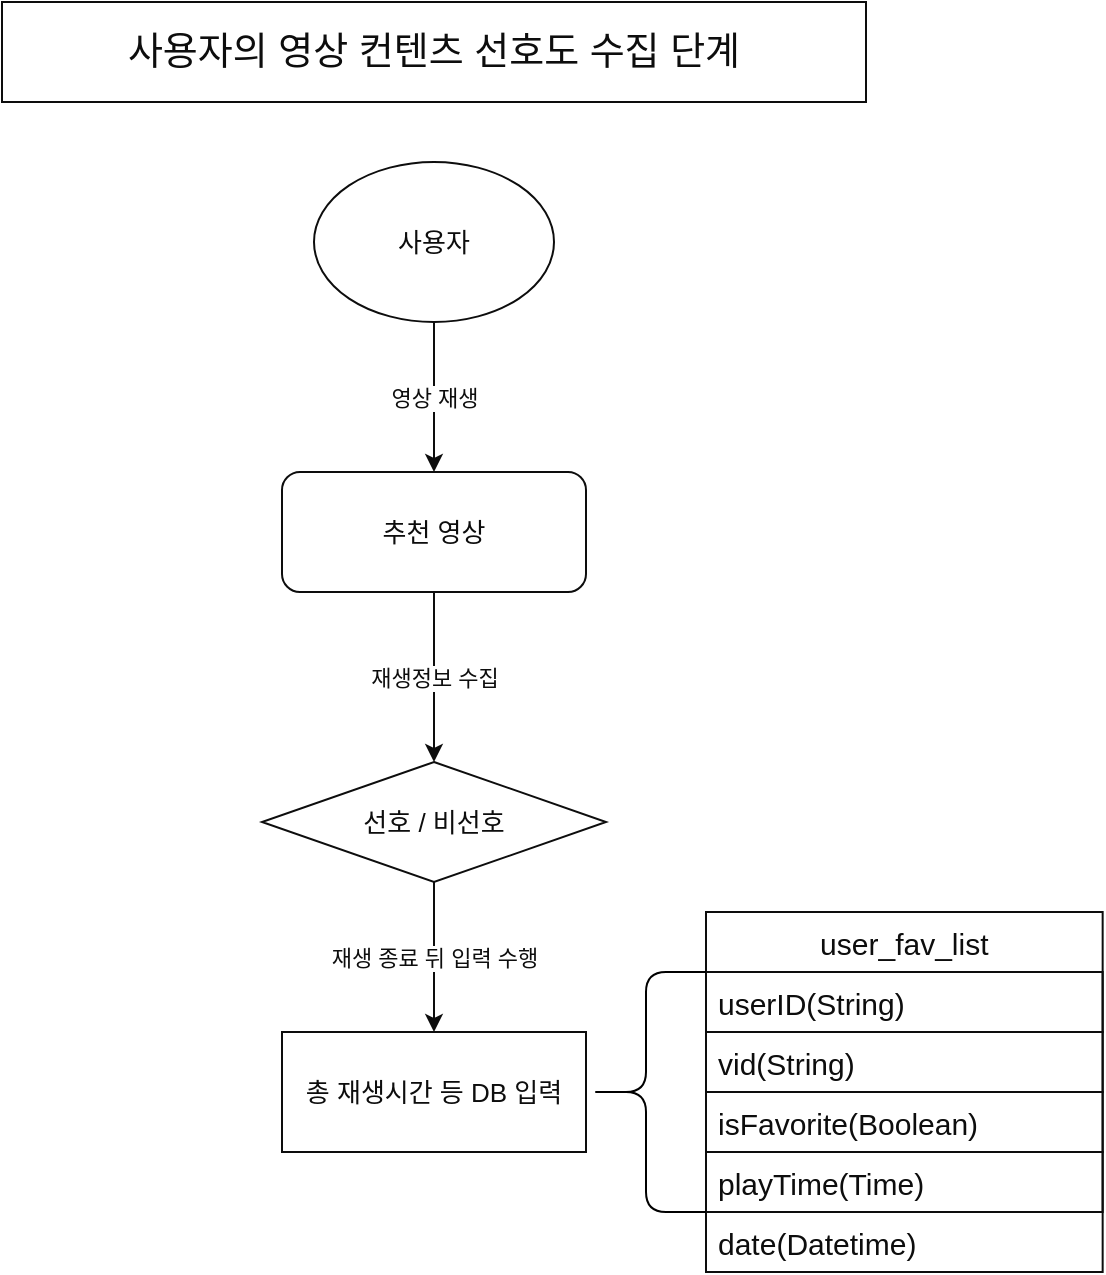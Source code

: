 <mxfile pages="2">
    <diagram id="eZ-yV8eqicl51WyZJ-xb" name="Page-5">
        <mxGraphModel dx="668" dy="582" grid="1" gridSize="10" guides="1" tooltips="1" connect="1" arrows="1" fold="1" page="0" pageScale="1" pageWidth="827" pageHeight="1169" math="0" shadow="0">
            <root>
                <mxCell id="NY6IZLNCS-ueCv-Cynkw-0"/>
                <mxCell id="NY6IZLNCS-ueCv-Cynkw-1" parent="NY6IZLNCS-ueCv-Cynkw-0"/>
                <mxCell id="MJ54dRB_TprAU0uJIj3x-5" value="영상 재생" style="edgeStyle=none;html=1;exitX=0.5;exitY=1;exitDx=0;exitDy=0;strokeColor=#0D0D0D;fontColor=#0D0D0D;" parent="NY6IZLNCS-ueCv-Cynkw-1" source="MJ54dRB_TprAU0uJIj3x-0" target="MJ54dRB_TprAU0uJIj3x-1" edge="1">
                    <mxGeometry relative="1" as="geometry"/>
                </mxCell>
                <mxCell id="MJ54dRB_TprAU0uJIj3x-0" value="사용자" style="ellipse;whiteSpace=wrap;html=1;strokeColor=#0D0D0D;fontColor=#0D0D0D;fontSize=13;" parent="NY6IZLNCS-ueCv-Cynkw-1" vertex="1">
                    <mxGeometry x="354" y="120" width="120" height="80" as="geometry"/>
                </mxCell>
                <mxCell id="MJ54dRB_TprAU0uJIj3x-4" value="재생정보 수집" style="edgeStyle=none;html=1;exitX=0.5;exitY=1;exitDx=0;exitDy=0;strokeColor=#0D0D0D;fontColor=#0D0D0D;" parent="NY6IZLNCS-ueCv-Cynkw-1" source="MJ54dRB_TprAU0uJIj3x-1" target="MJ54dRB_TprAU0uJIj3x-2" edge="1">
                    <mxGeometry relative="1" as="geometry"/>
                </mxCell>
                <mxCell id="MJ54dRB_TprAU0uJIj3x-1" value="추천 영상" style="rounded=1;whiteSpace=wrap;html=1;strokeColor=#0D0D0D;fontColor=#0D0D0D;fontSize=13;" parent="NY6IZLNCS-ueCv-Cynkw-1" vertex="1">
                    <mxGeometry x="338" y="275" width="152" height="60" as="geometry"/>
                </mxCell>
                <mxCell id="MJ54dRB_TprAU0uJIj3x-12" value="재생 종료 뒤 입력 수행" style="edgeStyle=none;html=1;exitX=0.5;exitY=1;exitDx=0;exitDy=0;entryX=0.5;entryY=0;entryDx=0;entryDy=0;strokeColor=#0D0D0D;fontColor=#0D0D0D;" parent="NY6IZLNCS-ueCv-Cynkw-1" source="MJ54dRB_TprAU0uJIj3x-2" target="MJ54dRB_TprAU0uJIj3x-11" edge="1">
                    <mxGeometry relative="1" as="geometry"/>
                </mxCell>
                <mxCell id="MJ54dRB_TprAU0uJIj3x-2" value="선호 / 비선호" style="rhombus;whiteSpace=wrap;html=1;strokeColor=#0D0D0D;fontColor=#0D0D0D;fontSize=13;" parent="NY6IZLNCS-ueCv-Cynkw-1" vertex="1">
                    <mxGeometry x="328" y="420" width="172" height="60" as="geometry"/>
                </mxCell>
                <object label="user_fav_list" dddd="" id="MJ54dRB_TprAU0uJIj3x-6">
                    <mxCell style="swimlane;fontStyle=0;childLayout=stackLayout;horizontal=1;startSize=30;horizontalStack=0;resizeParent=1;resizeParentMax=0;resizeLast=0;collapsible=1;marginBottom=0;strokeColor=#0D0D0D;fontColor=#0D0D0D;fontSize=15;" parent="NY6IZLNCS-ueCv-Cynkw-1" vertex="1">
                        <mxGeometry x="550" y="495" width="198.33" height="180" as="geometry">
                            <mxRectangle x="344" y="560" width="100" height="30" as="alternateBounds"/>
                        </mxGeometry>
                    </mxCell>
                </object>
                <mxCell id="MJ54dRB_TprAU0uJIj3x-7" value="userID(String)" style="text;align=left;verticalAlign=middle;spacingLeft=4;spacingRight=4;overflow=hidden;points=[[0,0.5],[1,0.5]];portConstraint=eastwest;rotatable=0;strokeColor=#0D0D0D;fontColor=#0D0D0D;fontSize=15;" parent="MJ54dRB_TprAU0uJIj3x-6" vertex="1">
                    <mxGeometry y="30" width="198.33" height="30" as="geometry"/>
                </mxCell>
                <mxCell id="MJ54dRB_TprAU0uJIj3x-8" value="vid(String)" style="text;align=left;verticalAlign=middle;spacingLeft=4;spacingRight=4;overflow=hidden;points=[[0,0.5],[1,0.5]];portConstraint=eastwest;rotatable=0;strokeColor=#0D0D0D;fontColor=#0D0D0D;fontSize=15;" parent="MJ54dRB_TprAU0uJIj3x-6" vertex="1">
                    <mxGeometry y="60" width="198.33" height="30" as="geometry"/>
                </mxCell>
                <object label="isFavorite(Boolean)" play_time="" id="MJ54dRB_TprAU0uJIj3x-9">
                    <mxCell style="text;align=left;verticalAlign=middle;spacingLeft=4;spacingRight=4;overflow=hidden;points=[[0,0.5],[1,0.5]];portConstraint=eastwest;rotatable=0;strokeColor=#0D0D0D;fontColor=#0D0D0D;fontSize=15;" parent="MJ54dRB_TprAU0uJIj3x-6" vertex="1">
                        <mxGeometry y="90" width="198.33" height="30" as="geometry"/>
                    </mxCell>
                </object>
                <mxCell id="MJ54dRB_TprAU0uJIj3x-10" value="playTime(Time)" style="text;align=left;verticalAlign=middle;spacingLeft=4;spacingRight=4;overflow=hidden;points=[[0,0.5],[1,0.5]];portConstraint=eastwest;rotatable=0;strokeColor=#0D0D0D;fontColor=#0D0D0D;fontSize=15;" parent="MJ54dRB_TprAU0uJIj3x-6" vertex="1">
                    <mxGeometry y="120" width="198.33" height="30" as="geometry"/>
                </mxCell>
                <mxCell id="MJ54dRB_TprAU0uJIj3x-15" value="date(Datetime)" style="text;strokeColor=none;fillColor=none;align=left;verticalAlign=middle;spacingLeft=4;spacingRight=4;overflow=hidden;points=[[0,0.5],[1,0.5]];portConstraint=eastwest;rotatable=0;fontSize=15;fontColor=#0D0D0D;" parent="MJ54dRB_TprAU0uJIj3x-6" vertex="1">
                    <mxGeometry y="150" width="198.33" height="30" as="geometry"/>
                </mxCell>
                <mxCell id="MJ54dRB_TprAU0uJIj3x-11" value="총 재생시간 등 DB 입력" style="rounded=0;whiteSpace=wrap;html=1;strokeColor=#0D0D0D;fontColor=#0D0D0D;fontSize=13;" parent="NY6IZLNCS-ueCv-Cynkw-1" vertex="1">
                    <mxGeometry x="338" y="555" width="152" height="60" as="geometry"/>
                </mxCell>
                <mxCell id="MJ54dRB_TprAU0uJIj3x-13" value="사용자의 영상 컨텐츠 선호도 수집 단계" style="text;html=1;align=center;verticalAlign=middle;whiteSpace=wrap;rounded=0;fontSize=19;strokeColor=#0D0D0D;fontColor=#0D0D0D;" parent="NY6IZLNCS-ueCv-Cynkw-1" vertex="1">
                    <mxGeometry x="198" y="40" width="432" height="50" as="geometry"/>
                </mxCell>
                <mxCell id="1" value="" style="shape=curlyBracket;whiteSpace=wrap;html=1;rounded=1;fontSize=13;" vertex="1" parent="NY6IZLNCS-ueCv-Cynkw-1">
                    <mxGeometry x="490" y="525" width="60" height="120" as="geometry"/>
                </mxCell>
            </root>
        </mxGraphModel>
    </diagram>
    <diagram id="TB3yjil6u-Dex92gvljO" name="Page-4">
        <mxGraphModel dx="772" dy="807" grid="1" gridSize="10" guides="1" tooltips="1" connect="1" arrows="1" fold="1" page="1" pageScale="1" pageWidth="827" pageHeight="1169" math="0" shadow="0">
            <root>
                <mxCell id="bMos24WxOWrONuijnHY9-0"/>
                <mxCell id="bMos24WxOWrONuijnHY9-1" parent="bMos24WxOWrONuijnHY9-0"/>
                <mxCell id="XULiB660v4HAL5UA_1EY-0" style="edgeStyle=none;html=1;exitX=0.5;exitY=1;exitDx=0;exitDy=0;entryX=0.5;entryY=0;entryDx=0;entryDy=0;" parent="bMos24WxOWrONuijnHY9-1" source="bMos24WxOWrONuijnHY9-2" target="bMos24WxOWrONuijnHY9-3" edge="1">
                    <mxGeometry relative="1" as="geometry"/>
                </mxCell>
                <mxCell id="bMos24WxOWrONuijnHY9-2" value="텍스트 수집부" style="rounded=1;whiteSpace=wrap;html=1;" parent="bMos24WxOWrONuijnHY9-1" vertex="1">
                    <mxGeometry x="480" y="90" width="320" height="40" as="geometry"/>
                </mxCell>
                <mxCell id="XULiB660v4HAL5UA_1EY-1" style="edgeStyle=none;html=1;exitX=0.5;exitY=1;exitDx=0;exitDy=0;entryX=0.5;entryY=0;entryDx=0;entryDy=0;" parent="bMos24WxOWrONuijnHY9-1" source="bMos24WxOWrONuijnHY9-3" target="bMos24WxOWrONuijnHY9-4" edge="1">
                    <mxGeometry relative="1" as="geometry"/>
                </mxCell>
                <mxCell id="bMos24WxOWrONuijnHY9-3" value="BDI Factor 텍스트 검색" style="rounded=1;whiteSpace=wrap;html=1;" parent="bMos24WxOWrONuijnHY9-1" vertex="1">
                    <mxGeometry x="480" y="170" width="320" height="40" as="geometry"/>
                </mxCell>
                <mxCell id="XULiB660v4HAL5UA_1EY-2" style="edgeStyle=none;html=1;exitX=0.5;exitY=1;exitDx=0;exitDy=0;" parent="bMos24WxOWrONuijnHY9-1" source="bMos24WxOWrONuijnHY9-4" target="bMos24WxOWrONuijnHY9-5" edge="1">
                    <mxGeometry relative="1" as="geometry"/>
                </mxCell>
                <mxCell id="bMos24WxOWrONuijnHY9-4" value="&amp;nbsp;수집된 본문 텍스트 요약 및 재처리" style="rounded=1;whiteSpace=wrap;html=1;" parent="bMos24WxOWrONuijnHY9-1" vertex="1">
                    <mxGeometry x="480" y="250" width="320" height="40" as="geometry"/>
                </mxCell>
                <mxCell id="XULiB660v4HAL5UA_1EY-3" style="edgeStyle=none;html=1;exitX=0.5;exitY=1;exitDx=0;exitDy=0;entryX=0.5;entryY=0;entryDx=0;entryDy=0;" parent="bMos24WxOWrONuijnHY9-1" source="bMos24WxOWrONuijnHY9-5" target="bMos24WxOWrONuijnHY9-6" edge="1">
                    <mxGeometry relative="1" as="geometry"/>
                </mxCell>
                <mxCell id="bMos24WxOWrONuijnHY9-5" value="수집된 텍스트의 심도를 구분" style="rounded=1;whiteSpace=wrap;html=1;" parent="bMos24WxOWrONuijnHY9-1" vertex="1">
                    <mxGeometry x="480" y="330" width="320" height="40" as="geometry"/>
                </mxCell>
                <mxCell id="XULiB660v4HAL5UA_1EY-4" style="edgeStyle=none;html=1;exitX=0.5;exitY=1;exitDx=0;exitDy=0;entryX=0.5;entryY=0;entryDx=0;entryDy=0;" parent="bMos24WxOWrONuijnHY9-1" source="bMos24WxOWrONuijnHY9-6" target="ZnjF1jgX74sz8Mu7Wliv-1" edge="1">
                    <mxGeometry relative="1" as="geometry"/>
                </mxCell>
                <mxCell id="bMos24WxOWrONuijnHY9-6" value="구분된 텍스트를 데이터베이스에 저장" style="rounded=1;whiteSpace=wrap;html=1;" parent="bMos24WxOWrONuijnHY9-1" vertex="1">
                    <mxGeometry x="480" y="410" width="320" height="40" as="geometry"/>
                </mxCell>
                <mxCell id="XULiB660v4HAL5UA_1EY-5" style="edgeStyle=none;html=1;exitX=0.5;exitY=1;exitDx=0;exitDy=0;entryX=0.5;entryY=0;entryDx=0;entryDy=0;" parent="bMos24WxOWrONuijnHY9-1" source="ZnjF1jgX74sz8Mu7Wliv-1" target="ZnjF1jgX74sz8Mu7Wliv-3" edge="1">
                    <mxGeometry relative="1" as="geometry"/>
                </mxCell>
                <mxCell id="ZnjF1jgX74sz8Mu7Wliv-1" value="저장된 텍스트를 사용자에게 부여될 스키마에 맞게 분류" style="rounded=1;whiteSpace=wrap;html=1;" parent="bMos24WxOWrONuijnHY9-1" vertex="1">
                    <mxGeometry x="480" y="490" width="320" height="40" as="geometry"/>
                </mxCell>
                <mxCell id="ZnjF1jgX74sz8Mu7Wliv-3" value="최종 사용자에게 결과를 노출" style="rounded=1;whiteSpace=wrap;html=1;" parent="bMos24WxOWrONuijnHY9-1" vertex="1">
                    <mxGeometry x="480" y="570" width="320" height="40" as="geometry"/>
                </mxCell>
                <mxCell id="XULiB660v4HAL5UA_1EY-6" style="edgeStyle=none;html=1;exitX=0.5;exitY=1;exitDx=0;exitDy=0;entryX=0.5;entryY=0;entryDx=0;entryDy=0;" parent="bMos24WxOWrONuijnHY9-1" source="XULiB660v4HAL5UA_1EY-7" target="XULiB660v4HAL5UA_1EY-9" edge="1">
                    <mxGeometry relative="1" as="geometry"/>
                </mxCell>
                <mxCell id="XULiB660v4HAL5UA_1EY-7" value="YouTube-Data-API-V3" style="rounded=1;whiteSpace=wrap;html=1;" parent="bMos24WxOWrONuijnHY9-1" vertex="1">
                    <mxGeometry x="860" y="90" width="320" height="40" as="geometry"/>
                </mxCell>
                <mxCell id="XULiB660v4HAL5UA_1EY-8" style="edgeStyle=none;html=1;exitX=0.5;exitY=1;exitDx=0;exitDy=0;entryX=0.5;entryY=0;entryDx=0;entryDy=0;" parent="bMos24WxOWrONuijnHY9-1" source="XULiB660v4HAL5UA_1EY-9" target="XULiB660v4HAL5UA_1EY-11" edge="1">
                    <mxGeometry relative="1" as="geometry"/>
                </mxCell>
                <mxCell id="XULiB660v4HAL5UA_1EY-9" value="BDI Factor 텍스트 검색" style="rounded=1;whiteSpace=wrap;html=1;" parent="bMos24WxOWrONuijnHY9-1" vertex="1">
                    <mxGeometry x="860" y="170" width="320" height="40" as="geometry"/>
                </mxCell>
                <mxCell id="XULiB660v4HAL5UA_1EY-10" style="edgeStyle=none;html=1;exitX=0.5;exitY=1;exitDx=0;exitDy=0;" parent="bMos24WxOWrONuijnHY9-1" source="XULiB660v4HAL5UA_1EY-11" target="XULiB660v4HAL5UA_1EY-13" edge="1">
                    <mxGeometry relative="1" as="geometry"/>
                </mxCell>
                <mxCell id="XULiB660v4HAL5UA_1EY-11" value="검색된 비디오 링크의 meta-data 추출하여 수집" style="rounded=1;whiteSpace=wrap;html=1;" parent="bMos24WxOWrONuijnHY9-1" vertex="1">
                    <mxGeometry x="860" y="250" width="320" height="40" as="geometry"/>
                </mxCell>
                <mxCell id="XULiB660v4HAL5UA_1EY-12" style="edgeStyle=none;html=1;exitX=0.5;exitY=1;exitDx=0;exitDy=0;entryX=0.5;entryY=0;entryDx=0;entryDy=0;" parent="bMos24WxOWrONuijnHY9-1" source="XULiB660v4HAL5UA_1EY-13" target="XULiB660v4HAL5UA_1EY-15" edge="1">
                    <mxGeometry relative="1" as="geometry"/>
                </mxCell>
                <mxCell id="XULiB660v4HAL5UA_1EY-13" value="치료, 명상 관련된 컨텐츠 외 필터링" style="rounded=1;whiteSpace=wrap;html=1;" parent="bMos24WxOWrONuijnHY9-1" vertex="1">
                    <mxGeometry x="860" y="330" width="320" height="40" as="geometry"/>
                </mxCell>
                <mxCell id="XULiB660v4HAL5UA_1EY-14" style="edgeStyle=none;html=1;exitX=0.5;exitY=1;exitDx=0;exitDy=0;entryX=0.5;entryY=0;entryDx=0;entryDy=0;" parent="bMos24WxOWrONuijnHY9-1" source="XULiB660v4HAL5UA_1EY-15" target="XULiB660v4HAL5UA_1EY-17" edge="1">
                    <mxGeometry relative="1" as="geometry"/>
                </mxCell>
                <mxCell id="XULiB660v4HAL5UA_1EY-15" value="BDI / 스키마 분류에 따른 잠재적요소 점수 부여" style="rounded=1;whiteSpace=wrap;html=1;" parent="bMos24WxOWrONuijnHY9-1" vertex="1">
                    <mxGeometry x="860" y="410" width="320" height="40" as="geometry"/>
                </mxCell>
                <mxCell id="XULiB660v4HAL5UA_1EY-16" style="edgeStyle=none;html=1;exitX=0.5;exitY=1;exitDx=0;exitDy=0;entryX=0.5;entryY=0;entryDx=0;entryDy=0;" parent="bMos24WxOWrONuijnHY9-1" source="XULiB660v4HAL5UA_1EY-17" target="XULiB660v4HAL5UA_1EY-18" edge="1">
                    <mxGeometry relative="1" as="geometry"/>
                </mxCell>
                <mxCell id="XULiB660v4HAL5UA_1EY-17" value="영상에 부여된 요소와 사용자의 스키마 매칭" style="rounded=1;whiteSpace=wrap;html=1;" parent="bMos24WxOWrONuijnHY9-1" vertex="1">
                    <mxGeometry x="860" y="490" width="320" height="40" as="geometry"/>
                </mxCell>
                <mxCell id="XULiB660v4HAL5UA_1EY-18" value="최종 사용자에게 결과를 노출" style="rounded=1;whiteSpace=wrap;html=1;" parent="bMos24WxOWrONuijnHY9-1" vertex="1">
                    <mxGeometry x="860" y="570" width="320" height="40" as="geometry"/>
                </mxCell>
                <mxCell id="XULiB660v4HAL5UA_1EY-21" value="" style="endArrow=classic;html=1;" parent="bMos24WxOWrONuijnHY9-1" edge="1">
                    <mxGeometry relative="1" as="geometry">
                        <mxPoint x="630" y="350" as="sourcePoint"/>
                        <mxPoint x="790" y="350" as="targetPoint"/>
                    </mxGeometry>
                </mxCell>
                <mxCell id="XULiB660v4HAL5UA_1EY-22" value="Label" style="edgeLabel;resizable=0;html=1;align=center;verticalAlign=middle;" parent="XULiB660v4HAL5UA_1EY-21" connectable="0" vertex="1">
                    <mxGeometry relative="1" as="geometry"/>
                </mxCell>
                <mxCell id="XULiB660v4HAL5UA_1EY-23" value="Source" style="edgeLabel;resizable=0;html=1;align=left;verticalAlign=bottom;" parent="XULiB660v4HAL5UA_1EY-21" connectable="0" vertex="1">
                    <mxGeometry x="-1" relative="1" as="geometry"/>
                </mxCell>
            </root>
        </mxGraphModel>
    </diagram>
    <diagram id="cieSp7k0KAqqU4Du3nbB" name="storing event">
        <mxGraphModel dx="772" dy="807" grid="1" gridSize="10" guides="1" tooltips="1" connect="1" arrows="1" fold="1" page="1" pageScale="1" pageWidth="827" pageHeight="1169" math="0" shadow="0">
            <root>
                <mxCell id="vTgRB9y0_BQ2h8RjQxYr-0"/>
                <mxCell id="vTgRB9y0_BQ2h8RjQxYr-1" parent="vTgRB9y0_BQ2h8RjQxYr-0"/>
                <mxCell id="BrVodHkuyUCz4AMZHz7_-10" style="edgeStyle=none;html=1;exitX=1;exitY=0.5;exitDx=0;exitDy=0;entryX=0;entryY=0.5;entryDx=0;entryDy=0;" parent="vTgRB9y0_BQ2h8RjQxYr-1" source="BrVodHkuyUCz4AMZHz7_-3" target="BrVodHkuyUCz4AMZHz7_-6" edge="1">
                    <mxGeometry relative="1" as="geometry"/>
                </mxCell>
                <mxCell id="BrVodHkuyUCz4AMZHz7_-3" value="Ratings" style="rhombus;whiteSpace=wrap;html=1;" parent="vTgRB9y0_BQ2h8RjQxYr-1" vertex="1">
                    <mxGeometry x="355.64" y="275" width="124.36" height="50" as="geometry"/>
                </mxCell>
                <mxCell id="BrVodHkuyUCz4AMZHz7_-9" value="Scoring" style="edgeStyle=none;html=1;exitX=1;exitY=0.5;exitDx=0;exitDy=0;" parent="vTgRB9y0_BQ2h8RjQxYr-1" source="BrVodHkuyUCz4AMZHz7_-5" target="BrVodHkuyUCz4AMZHz7_-3" edge="1">
                    <mxGeometry x="0.038" y="10" relative="1" as="geometry">
                        <mxPoint as="offset"/>
                    </mxGeometry>
                </mxCell>
                <mxCell id="BrVodHkuyUCz4AMZHz7_-5" value="Users" style="ellipse;whiteSpace=wrap;html=1;" parent="vTgRB9y0_BQ2h8RjQxYr-1" vertex="1">
                    <mxGeometry x="150" y="280" width="110.773" height="40" as="geometry"/>
                </mxCell>
                <mxCell id="BrVodHkuyUCz4AMZHz7_-26" style="edgeStyle=none;html=1;exitX=0.5;exitY=0;exitDx=0;exitDy=0;entryX=0.5;entryY=0;entryDx=0;entryDy=0;rounded=0;" parent="vTgRB9y0_BQ2h8RjQxYr-1" source="BrVodHkuyUCz4AMZHz7_-6" target="BrVodHkuyUCz4AMZHz7_-5" edge="1">
                    <mxGeometry relative="1" as="geometry">
                        <Array as="points">
                            <mxPoint x="642" y="200"/>
                            <mxPoint x="205" y="200"/>
                        </Array>
                    </mxGeometry>
                </mxCell>
                <mxCell id="BrVodHkuyUCz4AMZHz7_-28" value="Ranking" style="edgeLabel;html=1;align=center;verticalAlign=middle;resizable=0;points=[];" parent="BrVodHkuyUCz4AMZHz7_-26" vertex="1" connectable="0">
                    <mxGeometry x="0.035" relative="1" as="geometry">
                        <mxPoint x="7" y="-10" as="offset"/>
                    </mxGeometry>
                </mxCell>
                <mxCell id="BrVodHkuyUCz4AMZHz7_-6" value="Videos" style="rounded=0;whiteSpace=wrap;html=1;" parent="vTgRB9y0_BQ2h8RjQxYr-1" vertex="1">
                    <mxGeometry x="590.001" y="280" width="103.85" height="40" as="geometry"/>
                </mxCell>
                <mxCell id="BrVodHkuyUCz4AMZHz7_-11" value="User table with video rating scores" style="swimlane;fontStyle=0;childLayout=stackLayout;horizontal=1;startSize=30;horizontalStack=0;resizeParent=1;resizeParentMax=0;resizeLast=0;collapsible=1;marginBottom=0;" parent="vTgRB9y0_BQ2h8RjQxYr-1" vertex="1">
                    <mxGeometry x="199.23" y="440" width="437.18" height="180" as="geometry"/>
                </mxCell>
                <mxCell id="BrVodHkuyUCz4AMZHz7_-12" value="Users                Video1                Video2                Video3                Video4" style="text;strokeColor=none;fillColor=none;align=left;verticalAlign=middle;spacingLeft=4;spacingRight=4;overflow=hidden;points=[[0,0.5],[1,0.5]];portConstraint=eastwest;rotatable=0;" parent="BrVodHkuyUCz4AMZHz7_-11" vertex="1">
                    <mxGeometry y="30" width="437.18" height="30" as="geometry"/>
                </mxCell>
                <mxCell id="BrVodHkuyUCz4AMZHz7_-13" value="User1                    2                                                    4                          0" style="text;strokeColor=none;fillColor=none;align=left;verticalAlign=middle;spacingLeft=4;spacingRight=4;overflow=hidden;points=[[0,0.5],[1,0.5]];portConstraint=eastwest;rotatable=0;" parent="BrVodHkuyUCz4AMZHz7_-11" vertex="1">
                    <mxGeometry y="60" width="437.18" height="30" as="geometry"/>
                </mxCell>
                <object label="User2                  1.5                       2                                                      4" dd="22" id="BrVodHkuyUCz4AMZHz7_-14">
                    <mxCell style="text;strokeColor=none;fillColor=none;align=left;verticalAlign=middle;spacingLeft=4;spacingRight=4;overflow=hidden;points=[[0,0.5],[1,0.5]];portConstraint=eastwest;rotatable=0;" parent="BrVodHkuyUCz4AMZHz7_-11" vertex="1">
                        <mxGeometry y="90" width="437.18" height="30" as="geometry"/>
                    </mxCell>
                </object>
                <object label="User3                    3                     2.5                                                      1" dd="22" id="BrVodHkuyUCz4AMZHz7_-15">
                    <mxCell style="text;strokeColor=none;fillColor=none;align=left;verticalAlign=middle;spacingLeft=4;spacingRight=4;overflow=hidden;points=[[0,0.5],[1,0.5]];portConstraint=eastwest;rotatable=0;" parent="BrVodHkuyUCz4AMZHz7_-11" vertex="1">
                        <mxGeometry y="120" width="437.18" height="30" as="geometry"/>
                    </mxCell>
                </object>
                <object label="User4                    0                        4                          2                          5" dd="22" id="BrVodHkuyUCz4AMZHz7_-16">
                    <mxCell style="text;strokeColor=none;fillColor=none;align=left;verticalAlign=middle;spacingLeft=4;spacingRight=4;overflow=hidden;points=[[0,0.5],[1,0.5]];portConstraint=eastwest;rotatable=0;" parent="BrVodHkuyUCz4AMZHz7_-11" vertex="1">
                        <mxGeometry y="150" width="437.18" height="30" as="geometry"/>
                    </mxCell>
                </object>
                <mxCell id="BrVodHkuyUCz4AMZHz7_-18" value="" style="endArrow=none;html=1;exitX=0;exitY=1.044;exitDx=0;exitDy=0;exitPerimeter=0;entryX=1.003;entryY=1.044;entryDx=0;entryDy=0;entryPerimeter=0;" parent="BrVodHkuyUCz4AMZHz7_-11" source="BrVodHkuyUCz4AMZHz7_-12" target="BrVodHkuyUCz4AMZHz7_-12" edge="1">
                    <mxGeometry width="50" height="50" relative="1" as="geometry">
                        <mxPoint x="260.77" y="60" as="sourcePoint"/>
                        <mxPoint x="310.77" y="10" as="targetPoint"/>
                    </mxGeometry>
                </mxCell>
                <mxCell id="BrVodHkuyUCz4AMZHz7_-17" value="" style="shape=flexArrow;endArrow=classic;html=1;entryX=0.5;entryY=0;entryDx=0;entryDy=0;exitX=0.5;exitY=1;exitDx=0;exitDy=0;" parent="vTgRB9y0_BQ2h8RjQxYr-1" source="BrVodHkuyUCz4AMZHz7_-3" target="BrVodHkuyUCz4AMZHz7_-11" edge="1">
                    <mxGeometry width="50" height="50" relative="1" as="geometry">
                        <mxPoint x="387.97" y="390" as="sourcePoint"/>
                        <mxPoint x="437.97" y="340" as="targetPoint"/>
                    </mxGeometry>
                </mxCell>
                <mxCell id="BrVodHkuyUCz4AMZHz7_-29" value="Storing" style="edgeLabel;html=1;align=center;verticalAlign=middle;resizable=0;points=[];" parent="BrVodHkuyUCz4AMZHz7_-17" vertex="1" connectable="0">
                    <mxGeometry x="-0.197" y="-7" relative="1" as="geometry">
                        <mxPoint x="-21" as="offset"/>
                    </mxGeometry>
                </mxCell>
                <mxCell id="BrVodHkuyUCz4AMZHz7_-19" value="" style="endArrow=none;html=1;entryX=0.13;entryY=-0.002;entryDx=0;entryDy=0;entryPerimeter=0;" parent="vTgRB9y0_BQ2h8RjQxYr-1" target="BrVodHkuyUCz4AMZHz7_-12" edge="1">
                    <mxGeometry width="50" height="50" relative="1" as="geometry">
                        <mxPoint x="256" y="620" as="sourcePoint"/>
                        <mxPoint x="510" y="450" as="targetPoint"/>
                    </mxGeometry>
                </mxCell>
            </root>
        </mxGraphModel>
    </diagram>
    <diagram id="blyl7Wpzs94vMlhsOoYF" name="recommendation-plan">
        <mxGraphModel dx="772" dy="807" grid="1" gridSize="10" guides="1" tooltips="1" connect="1" arrows="1" fold="1" page="1" pageScale="1" pageWidth="827" pageHeight="1169" math="0" shadow="0">
            <root>
                <mxCell id="WjQbx4GsT-di7SJeu1aI-0"/>
                <mxCell id="WjQbx4GsT-di7SJeu1aI-1" parent="WjQbx4GsT-di7SJeu1aI-0"/>
                <mxCell id="TOc60zCAE1sE-oHS_IKN-0" value="User" style="ellipse;whiteSpace=wrap;html=1;" parent="WjQbx4GsT-di7SJeu1aI-1" vertex="1">
                    <mxGeometry x="344.61" y="380" width="110.773" height="40" as="geometry"/>
                </mxCell>
                <mxCell id="edUXZDzwjAEuRsUJy5wX-0" value="Web contents" style="rounded=1;whiteSpace=wrap;html=1;" parent="WjQbx4GsT-di7SJeu1aI-1" vertex="1">
                    <mxGeometry x="145" y="370" width="100" height="50" as="geometry"/>
                </mxCell>
                <mxCell id="edUXZDzwjAEuRsUJy5wX-23" value="recommendation list" style="edgeStyle=none;rounded=0;html=1;exitX=0.5;exitY=1;exitDx=0;exitDy=0;exitPerimeter=0;entryX=0.5;entryY=0;entryDx=0;entryDy=0;" parent="WjQbx4GsT-di7SJeu1aI-1" source="edUXZDzwjAEuRsUJy5wX-1" target="TOc60zCAE1sE-oHS_IKN-0" edge="1">
                    <mxGeometry relative="1" as="geometry"/>
                </mxCell>
                <mxCell id="edUXZDzwjAEuRsUJy5wX-1" value="DB" style="shape=cylinder3;whiteSpace=wrap;html=1;boundedLbl=1;backgroundOutline=1;size=15;" parent="WjQbx4GsT-di7SJeu1aI-1" vertex="1">
                    <mxGeometry x="370" y="210" width="60" height="80" as="geometry"/>
                </mxCell>
                <mxCell id="edUXZDzwjAEuRsUJy5wX-8" value="Search by keywords" style="edgeStyle=none;rounded=0;html=1;exitX=0.5;exitY=1;exitDx=0;exitDy=0;entryX=0.55;entryY=-0.166;entryDx=0;entryDy=0;entryPerimeter=0;" parent="WjQbx4GsT-di7SJeu1aI-1" source="edUXZDzwjAEuRsUJy5wX-2" target="edUXZDzwjAEuRsUJy5wX-0" edge="1">
                    <mxGeometry relative="1" as="geometry">
                        <mxPoint x="200" y="310" as="targetPoint"/>
                    </mxGeometry>
                </mxCell>
                <mxCell id="edUXZDzwjAEuRsUJy5wX-2" value="&amp;nbsp;BDI Factor key-word" style="rhombus;whiteSpace=wrap;html=1;" parent="WjQbx4GsT-di7SJeu1aI-1" vertex="1">
                    <mxGeometry x="120" y="220" width="160" height="70" as="geometry"/>
                </mxCell>
                <mxCell id="edUXZDzwjAEuRsUJy5wX-9" value="Result Data" style="edgeStyle=none;rounded=0;html=1;exitX=0;exitY=0.5;exitDx=0;exitDy=0;entryX=0;entryY=0.5;entryDx=0;entryDy=0;" parent="WjQbx4GsT-di7SJeu1aI-1" source="edUXZDzwjAEuRsUJy5wX-0" target="edUXZDzwjAEuRsUJy5wX-6" edge="1">
                    <mxGeometry x="0.026" relative="1" as="geometry">
                        <Array as="points">
                            <mxPoint x="60" y="395"/>
                            <mxPoint x="60" y="125"/>
                        </Array>
                        <mxPoint as="offset"/>
                    </mxGeometry>
                </mxCell>
                <mxCell id="edUXZDzwjAEuRsUJy5wX-5" value="Web contents" style="rounded=1;whiteSpace=wrap;html=1;" parent="WjQbx4GsT-di7SJeu1aI-1" vertex="1">
                    <mxGeometry x="155" y="380" width="100" height="50" as="geometry"/>
                </mxCell>
                <mxCell id="edUXZDzwjAEuRsUJy5wX-7" value="Start engine" style="edgeStyle=none;rounded=0;html=1;exitX=0.5;exitY=1;exitDx=0;exitDy=0;entryX=0.5;entryY=0;entryDx=0;entryDy=0;" parent="WjQbx4GsT-di7SJeu1aI-1" source="edUXZDzwjAEuRsUJy5wX-6" target="edUXZDzwjAEuRsUJy5wX-2" edge="1">
                    <mxGeometry relative="1" as="geometry"/>
                </mxCell>
                <mxCell id="edUXZDzwjAEuRsUJy5wX-10" style="edgeStyle=none;rounded=0;html=1;exitX=1;exitY=0.5;exitDx=0;exitDy=0;entryX=0;entryY=0.5;entryDx=0;entryDy=0;entryPerimeter=0;" parent="WjQbx4GsT-di7SJeu1aI-1" source="edUXZDzwjAEuRsUJy5wX-6" target="edUXZDzwjAEuRsUJy5wX-1" edge="1">
                    <mxGeometry relative="1" as="geometry">
                        <mxPoint x="330" y="260" as="targetPoint"/>
                        <Array as="points">
                            <mxPoint x="330" y="125"/>
                            <mxPoint x="330" y="250"/>
                        </Array>
                    </mxGeometry>
                </mxCell>
                <mxCell id="edUXZDzwjAEuRsUJy5wX-6" value="Web Crawling engine" style="rounded=0;whiteSpace=wrap;html=1;" parent="WjQbx4GsT-di7SJeu1aI-1" vertex="1">
                    <mxGeometry x="135" y="100" width="130" height="50" as="geometry"/>
                </mxCell>
                <mxCell id="edUXZDzwjAEuRsUJy5wX-13" value="Search by video caption or title" style="edgeStyle=none;rounded=0;html=1;entryX=0.5;entryY=1;entryDx=0;entryDy=0;exitX=0.5;exitY=0;exitDx=0;exitDy=0;" parent="WjQbx4GsT-di7SJeu1aI-1" source="edUXZDzwjAEuRsUJy5wX-11" edge="1">
                    <mxGeometry relative="1" as="geometry">
                        <mxPoint x="660" y="330" as="sourcePoint"/>
                        <mxPoint x="585" y="290" as="targetPoint"/>
                    </mxGeometry>
                </mxCell>
                <mxCell id="edUXZDzwjAEuRsUJy5wX-17" style="edgeStyle=none;rounded=0;html=1;exitX=0;exitY=0.5;exitDx=0;exitDy=0;entryX=1;entryY=0.5;entryDx=0;entryDy=0;entryPerimeter=0;" parent="WjQbx4GsT-di7SJeu1aI-1" source="edUXZDzwjAEuRsUJy5wX-18" target="edUXZDzwjAEuRsUJy5wX-1" edge="1">
                    <mxGeometry relative="1" as="geometry">
                        <Array as="points">
                            <mxPoint x="470" y="125"/>
                            <mxPoint x="470" y="250"/>
                        </Array>
                    </mxGeometry>
                </mxCell>
                <mxCell id="edUXZDzwjAEuRsUJy5wX-11" value="Youtube Data API" style="rounded=0;whiteSpace=wrap;html=1;" parent="WjQbx4GsT-di7SJeu1aI-1" vertex="1">
                    <mxGeometry x="520" y="370" width="130" height="50" as="geometry"/>
                </mxCell>
                <mxCell id="edUXZDzwjAEuRsUJy5wX-16" value="Distribution via" style="edgeStyle=none;rounded=0;html=1;entryX=0.5;entryY=1;entryDx=0;entryDy=0;exitX=0.5;exitY=0;exitDx=0;exitDy=0;" parent="WjQbx4GsT-di7SJeu1aI-1" edge="1">
                    <mxGeometry relative="1" as="geometry">
                        <mxPoint x="585.5" y="230" as="sourcePoint"/>
                        <mxPoint x="584.5" y="161" as="targetPoint"/>
                    </mxGeometry>
                </mxCell>
                <mxCell id="edUXZDzwjAEuRsUJy5wX-18" value="User Characteristics" style="rhombus;whiteSpace=wrap;html=1;" parent="WjQbx4GsT-di7SJeu1aI-1" vertex="1">
                    <mxGeometry x="505" y="90" width="160" height="70" as="geometry"/>
                </mxCell>
                <mxCell id="edUXZDzwjAEuRsUJy5wX-19" value="Web contents" style="rounded=1;whiteSpace=wrap;html=1;" parent="WjQbx4GsT-di7SJeu1aI-1" vertex="1">
                    <mxGeometry x="530" y="230" width="100" height="50" as="geometry"/>
                </mxCell>
                <mxCell id="edUXZDzwjAEuRsUJy5wX-20" value="Video Contents" style="rounded=1;whiteSpace=wrap;html=1;" parent="WjQbx4GsT-di7SJeu1aI-1" vertex="1">
                    <mxGeometry x="540" y="240" width="100" height="50" as="geometry"/>
                </mxCell>
            </root>
        </mxGraphModel>
    </diagram>
    <diagram id="C5RBs43oDa-KdzZeNtuy" name="Screen-plan">
        <mxGraphModel dx="772" dy="807" grid="1" gridSize="10" guides="1" tooltips="1" connect="1" arrows="1" fold="1" page="1" pageScale="1" pageWidth="827" pageHeight="1169" math="0" shadow="0">
            <root>
                <mxCell id="WIyWlLk6GJQsqaUBKTNV-0"/>
                <mxCell id="WIyWlLk6GJQsqaUBKTNV-1" parent="WIyWlLk6GJQsqaUBKTNV-0"/>
                <mxCell id="ikdFAsfcFVWFwC0WGZBx-0" value="Sign in / Sign up screen" style="rounded=1;whiteSpace=wrap;html=1;" parent="WIyWlLk6GJQsqaUBKTNV-1" vertex="1">
                    <mxGeometry x="330" y="530" width="140" height="50" as="geometry"/>
                </mxCell>
                <mxCell id="w4TpWb6YlQLsbqjr2bWw-0" value="User" style="ellipse;whiteSpace=wrap;html=1;" parent="WIyWlLk6GJQsqaUBKTNV-1" vertex="1">
                    <mxGeometry x="336" y="310" width="128" height="50" as="geometry"/>
                </mxCell>
                <mxCell id="w4TpWb6YlQLsbqjr2bWw-1" value="No" style="endArrow=classic;html=1;rounded=0;exitX=0.5;exitY=1;exitDx=0;exitDy=0;entryX=0.5;entryY=0;entryDx=0;entryDy=0;fontStyle=1" parent="WIyWlLk6GJQsqaUBKTNV-1" source="w4TpWb6YlQLsbqjr2bWw-0" target="ikdFAsfcFVWFwC0WGZBx-0" edge="1">
                    <mxGeometry x="0.647" y="16" width="50" height="50" relative="1" as="geometry">
                        <mxPoint x="386" y="690" as="sourcePoint"/>
                        <mxPoint x="436" y="620" as="targetPoint"/>
                        <mxPoint as="offset"/>
                    </mxGeometry>
                </mxCell>
                <mxCell id="xrravzEh207jEcqy3YKW-0" value="&lt;h1&gt;Screen plan for Metanion buddy application&lt;/h1&gt;" style="text;html=1;strokeColor=none;fillColor=none;spacing=5;spacingTop=-20;whiteSpace=wrap;overflow=hidden;rounded=0;align=center;" parent="WIyWlLk6GJQsqaUBKTNV-1" vertex="1">
                    <mxGeometry x="85.5" y="80" width="629" height="40" as="geometry"/>
                </mxCell>
                <mxCell id="1" value="" style="edgeStyle=none;html=1;" parent="WIyWlLk6GJQsqaUBKTNV-1" source="0" target="ikdFAsfcFVWFwC0WGZBx-0" edge="1">
                    <mxGeometry relative="1" as="geometry"/>
                </mxCell>
                <mxCell id="0" value="isMember &amp;amp; Logged in" style="rhombus;whiteSpace=wrap;html=1;" parent="WIyWlLk6GJQsqaUBKTNV-1" vertex="1">
                    <mxGeometry x="315" y="410" width="170" height="60" as="geometry"/>
                </mxCell>
                <mxCell id="2" value="Yes" style="edgeStyle=none;html=1;exitX=1;exitY=0.5;exitDx=0;exitDy=0;rounded=0;entryX=1;entryY=0.5;entryDx=0;entryDy=0;" parent="WIyWlLk6GJQsqaUBKTNV-1" source="0" target="k3Dmw-f4pm4tH4ptOr1X-2" edge="1">
                    <mxGeometry x="-0.044" y="20" relative="1" as="geometry">
                        <mxPoint x="405" y="480" as="sourcePoint"/>
                        <mxPoint x="641" y="670" as="targetPoint"/>
                        <Array as="points">
                            <mxPoint x="641" y="440"/>
                            <mxPoint x="641" y="670"/>
                        </Array>
                        <mxPoint as="offset"/>
                    </mxGeometry>
                </mxCell>
                <mxCell id="k3Dmw-f4pm4tH4ptOr1X-2" value="Message Screen" style="rounded=1;whiteSpace=wrap;html=1;" parent="WIyWlLk6GJQsqaUBKTNV-1" vertex="1">
                    <mxGeometry x="330" y="644.5" width="140" height="50" as="geometry"/>
                </mxCell>
                <mxCell id="k3Dmw-f4pm4tH4ptOr1X-4" value="" style="edgeStyle=none;html=1;exitX=0.5;exitY=1;exitDx=0;exitDy=0;entryX=0.5;entryY=0;entryDx=0;entryDy=0;" parent="WIyWlLk6GJQsqaUBKTNV-1" source="ikdFAsfcFVWFwC0WGZBx-0" target="k3Dmw-f4pm4tH4ptOr1X-2" edge="1">
                    <mxGeometry relative="1" as="geometry">
                        <mxPoint x="406" y="584.5" as="sourcePoint"/>
                        <mxPoint x="476" y="610" as="targetPoint"/>
                    </mxGeometry>
                </mxCell>
                <mxCell id="k3Dmw-f4pm4tH4ptOr1X-10" value="Advisor" style="rounded=0;whiteSpace=wrap;html=1;" parent="WIyWlLk6GJQsqaUBKTNV-1" vertex="1">
                    <mxGeometry x="140" y="579.5" width="120" height="50" as="geometry"/>
                </mxCell>
                <mxCell id="k3Dmw-f4pm4tH4ptOr1X-11" value="Message Input" style="rounded=0;whiteSpace=wrap;html=1;" parent="WIyWlLk6GJQsqaUBKTNV-1" vertex="1">
                    <mxGeometry x="140" y="644" width="120" height="50" as="geometry"/>
                </mxCell>
                <mxCell id="k3Dmw-f4pm4tH4ptOr1X-12" value="Voice Input" style="rounded=0;whiteSpace=wrap;html=1;" parent="WIyWlLk6GJQsqaUBKTNV-1" vertex="1">
                    <mxGeometry x="140" y="709.5" width="120" height="50" as="geometry"/>
                </mxCell>
                <mxCell id="k3Dmw-f4pm4tH4ptOr1X-13" value="UserStatus Screen" style="rounded=1;whiteSpace=wrap;html=1;" parent="WIyWlLk6GJQsqaUBKTNV-1" vertex="1">
                    <mxGeometry x="330" y="760" width="140" height="50" as="geometry"/>
                </mxCell>
                <mxCell id="k3Dmw-f4pm4tH4ptOr1X-14" value="" style="edgeStyle=none;html=1;exitX=0.5;exitY=1;exitDx=0;exitDy=0;" parent="WIyWlLk6GJQsqaUBKTNV-1" source="k3Dmw-f4pm4tH4ptOr1X-2" target="k3Dmw-f4pm4tH4ptOr1X-13" edge="1">
                    <mxGeometry relative="1" as="geometry">
                        <mxPoint x="410" y="590" as="sourcePoint"/>
                        <mxPoint x="410" y="654.5" as="targetPoint"/>
                    </mxGeometry>
                </mxCell>
                <mxCell id="k3Dmw-f4pm4tH4ptOr1X-15" value="Settings Screen" style="rounded=1;whiteSpace=wrap;html=1;" parent="WIyWlLk6GJQsqaUBKTNV-1" vertex="1">
                    <mxGeometry x="218" y="854" width="140" height="50" as="geometry"/>
                </mxCell>
                <mxCell id="k3Dmw-f4pm4tH4ptOr1X-16" value="" style="edgeStyle=none;html=1;exitX=0;exitY=0.5;exitDx=0;exitDy=0;entryX=1;entryY=0.5;entryDx=0;entryDy=0;startArrow=classic;startFill=0;" parent="WIyWlLk6GJQsqaUBKTNV-1" source="k3Dmw-f4pm4tH4ptOr1X-17" target="k3Dmw-f4pm4tH4ptOr1X-15" edge="1">
                    <mxGeometry relative="1" as="geometry">
                        <mxPoint x="405" y="678.5" as="sourcePoint"/>
                        <mxPoint x="405" y="744" as="targetPoint"/>
                    </mxGeometry>
                </mxCell>
                <mxCell id="k3Dmw-f4pm4tH4ptOr1X-17" value="UserMyPage Screen" style="rounded=1;whiteSpace=wrap;html=1;" parent="WIyWlLk6GJQsqaUBKTNV-1" vertex="1">
                    <mxGeometry x="441" y="854" width="140" height="50" as="geometry"/>
                </mxCell>
                <mxCell id="k3Dmw-f4pm4tH4ptOr1X-18" value="" style="edgeStyle=none;html=1;endArrow=none;endFill=0;exitX=0.5;exitY=1;exitDx=0;exitDy=0;" parent="WIyWlLk6GJQsqaUBKTNV-1" source="k3Dmw-f4pm4tH4ptOr1X-13" edge="1">
                    <mxGeometry relative="1" as="geometry">
                        <mxPoint x="420" y="830" as="sourcePoint"/>
                        <mxPoint x="400" y="880" as="targetPoint"/>
                    </mxGeometry>
                </mxCell>
                <mxCell id="k3Dmw-f4pm4tH4ptOr1X-19" value="" style="group" parent="WIyWlLk6GJQsqaUBKTNV-1" vertex="1" connectable="0">
                    <mxGeometry x="123.5" y="180" width="553" height="40" as="geometry"/>
                </mxCell>
                <mxCell id="ikdFAsfcFVWFwC0WGZBx-1" value="Component" style="rounded=0;whiteSpace=wrap;html=1;" parent="k3Dmw-f4pm4tH4ptOr1X-19" vertex="1">
                    <mxGeometry x="294.241" width="103.85" height="40" as="geometry"/>
                </mxCell>
                <mxCell id="k3Dmw-f4pm4tH4ptOr1X-5" value="Screen" style="rounded=1;whiteSpace=wrap;html=1;" parent="k3Dmw-f4pm4tH4ptOr1X-19" vertex="1">
                    <mxGeometry x="147.121" width="103.85" height="40" as="geometry"/>
                </mxCell>
                <mxCell id="k3Dmw-f4pm4tH4ptOr1X-7" value="Condition" style="rhombus;whiteSpace=wrap;html=1;" parent="k3Dmw-f4pm4tH4ptOr1X-19" vertex="1">
                    <mxGeometry x="441.362" width="111.638" height="40" as="geometry"/>
                </mxCell>
                <mxCell id="k3Dmw-f4pm4tH4ptOr1X-9" value="User" style="ellipse;whiteSpace=wrap;html=1;" parent="k3Dmw-f4pm4tH4ptOr1X-19" vertex="1">
                    <mxGeometry width="110.773" height="40" as="geometry"/>
                </mxCell>
            </root>
        </mxGraphModel>
    </diagram>
</mxfile>